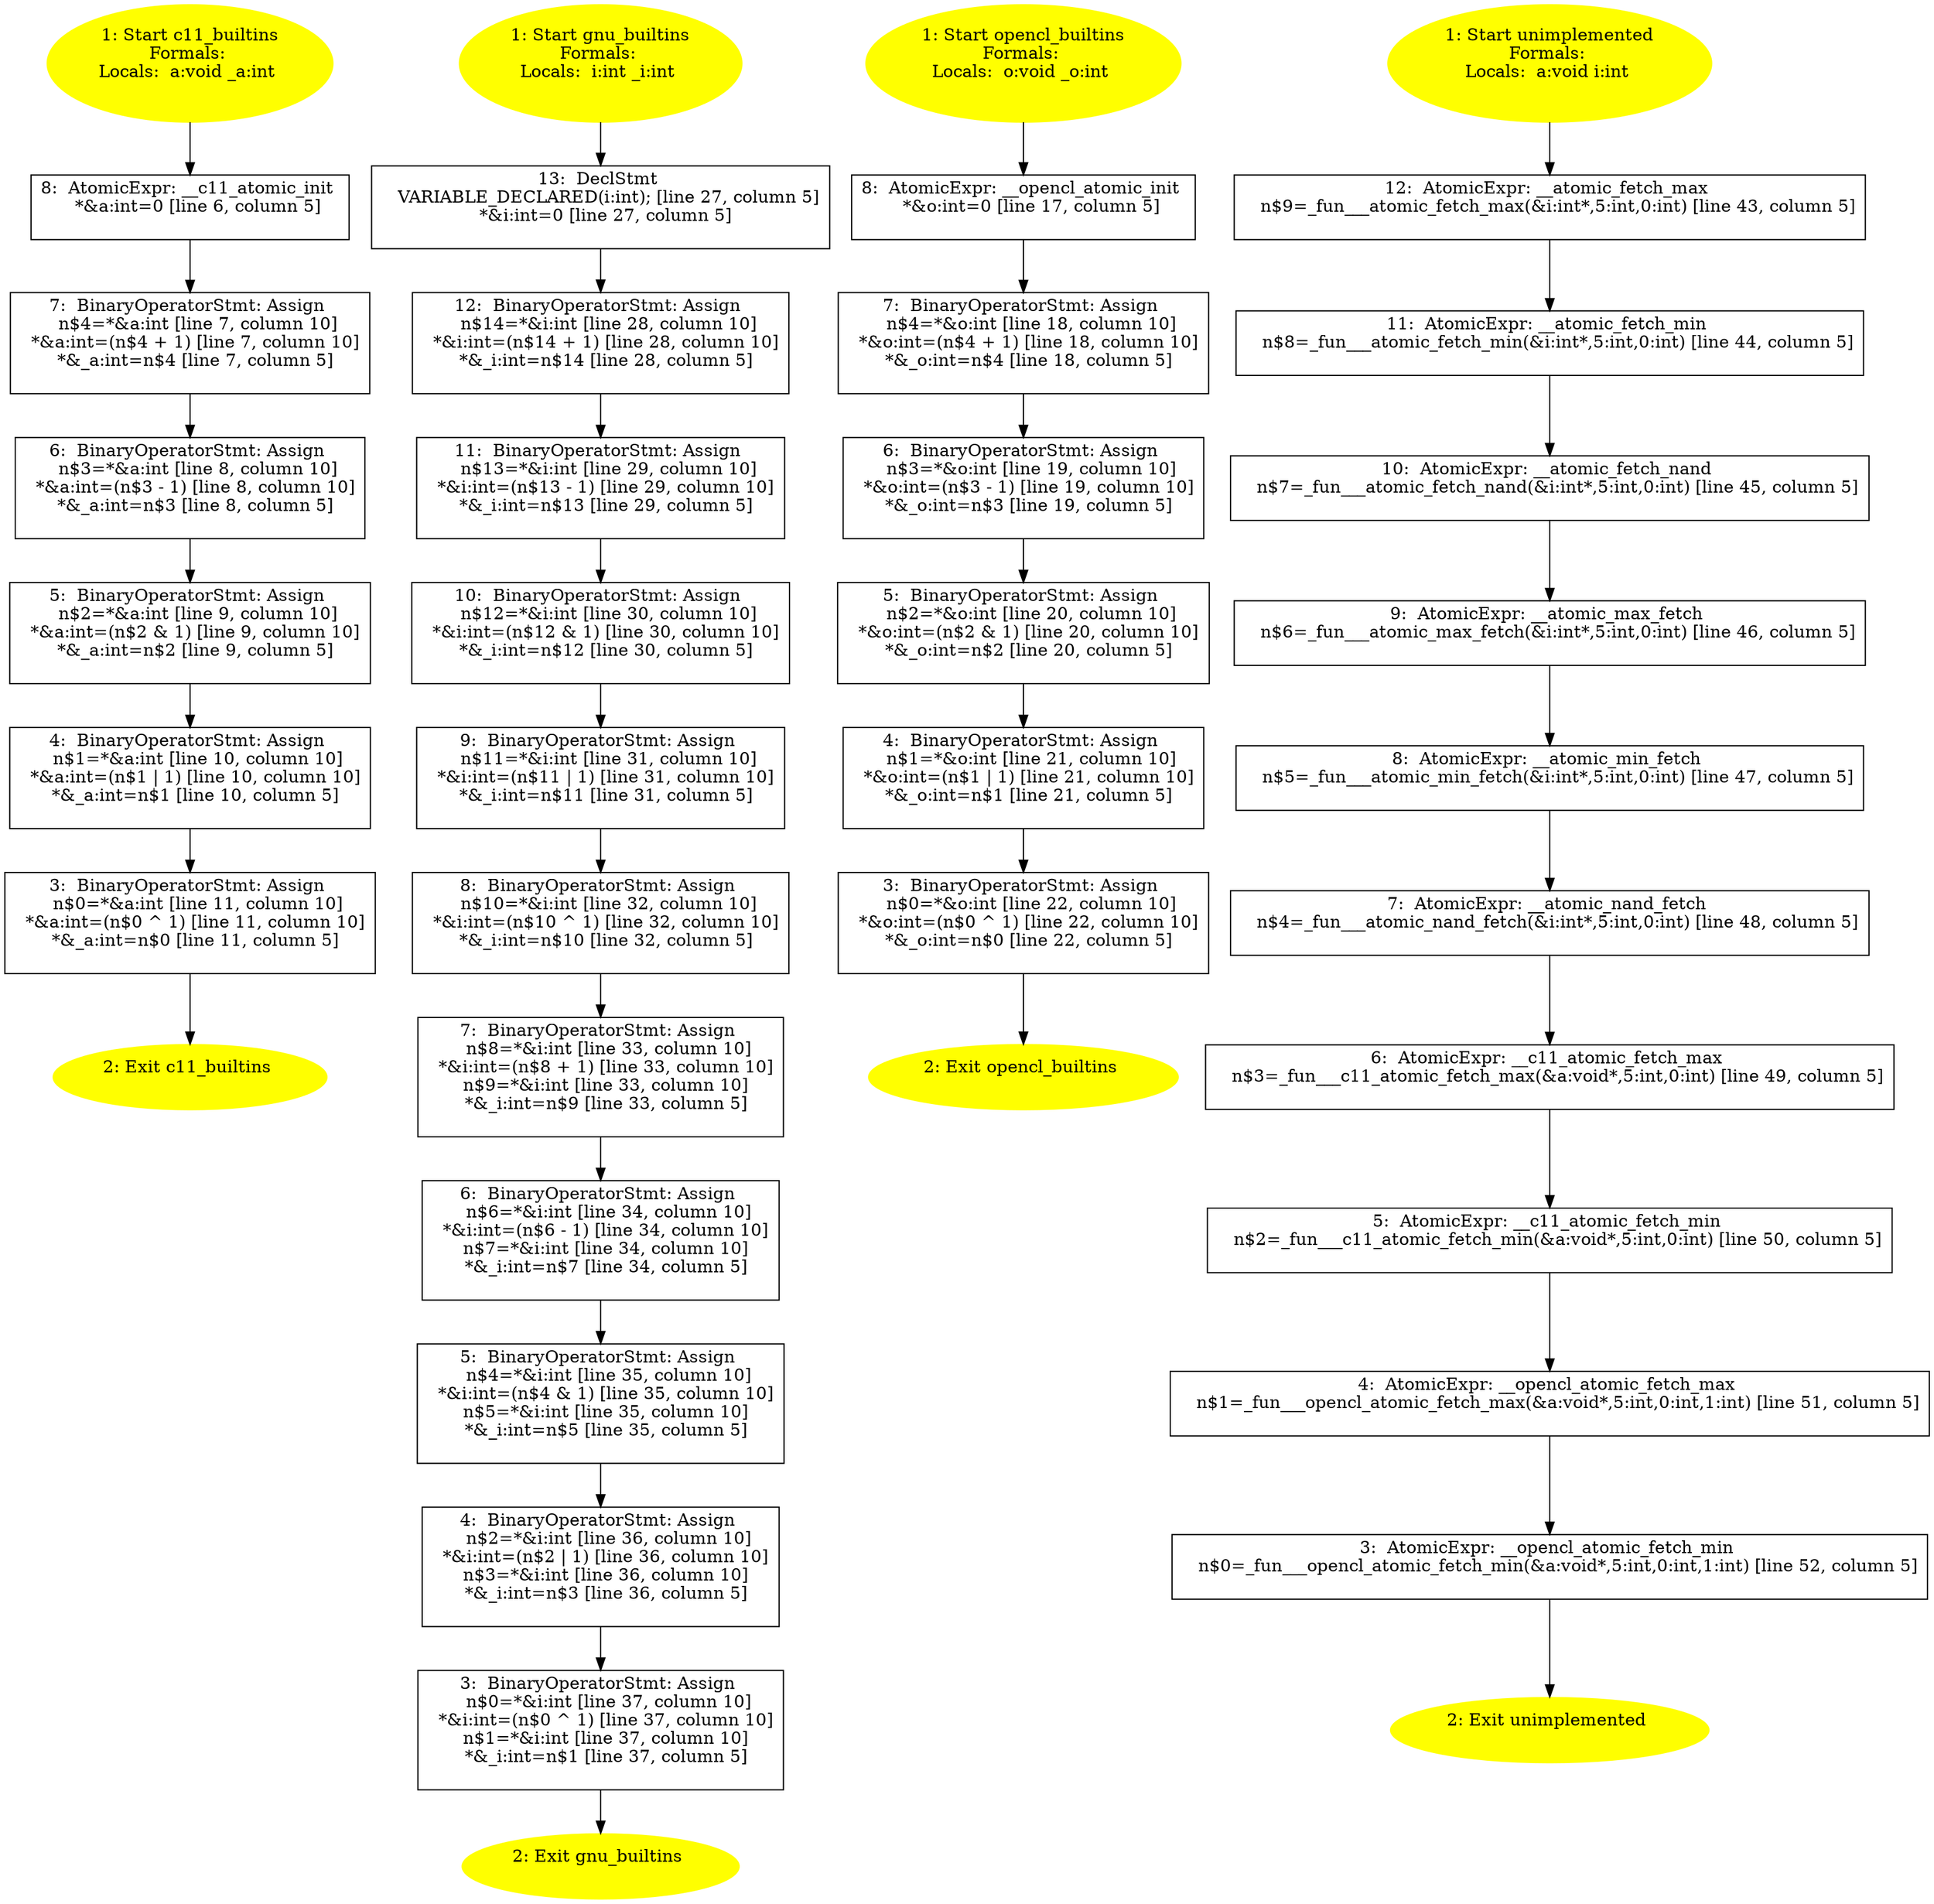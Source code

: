 /* @generated */
digraph cfg {
"c11_builtins.cde4bc28f3f67eacb05e50ced6138039_1" [label="1: Start c11_builtins\nFormals: \nLocals:  a:void _a:int \n  " color=yellow style=filled]
	

	 "c11_builtins.cde4bc28f3f67eacb05e50ced6138039_1" -> "c11_builtins.cde4bc28f3f67eacb05e50ced6138039_8" ;
"c11_builtins.cde4bc28f3f67eacb05e50ced6138039_2" [label="2: Exit c11_builtins \n  " color=yellow style=filled]
	

"c11_builtins.cde4bc28f3f67eacb05e50ced6138039_3" [label="3:  BinaryOperatorStmt: Assign \n   n$0=*&a:int [line 11, column 10]\n  *&a:int=(n$0 ^ 1) [line 11, column 10]\n  *&_a:int=n$0 [line 11, column 5]\n " shape="box"]
	

	 "c11_builtins.cde4bc28f3f67eacb05e50ced6138039_3" -> "c11_builtins.cde4bc28f3f67eacb05e50ced6138039_2" ;
"c11_builtins.cde4bc28f3f67eacb05e50ced6138039_4" [label="4:  BinaryOperatorStmt: Assign \n   n$1=*&a:int [line 10, column 10]\n  *&a:int=(n$1 | 1) [line 10, column 10]\n  *&_a:int=n$1 [line 10, column 5]\n " shape="box"]
	

	 "c11_builtins.cde4bc28f3f67eacb05e50ced6138039_4" -> "c11_builtins.cde4bc28f3f67eacb05e50ced6138039_3" ;
"c11_builtins.cde4bc28f3f67eacb05e50ced6138039_5" [label="5:  BinaryOperatorStmt: Assign \n   n$2=*&a:int [line 9, column 10]\n  *&a:int=(n$2 & 1) [line 9, column 10]\n  *&_a:int=n$2 [line 9, column 5]\n " shape="box"]
	

	 "c11_builtins.cde4bc28f3f67eacb05e50ced6138039_5" -> "c11_builtins.cde4bc28f3f67eacb05e50ced6138039_4" ;
"c11_builtins.cde4bc28f3f67eacb05e50ced6138039_6" [label="6:  BinaryOperatorStmt: Assign \n   n$3=*&a:int [line 8, column 10]\n  *&a:int=(n$3 - 1) [line 8, column 10]\n  *&_a:int=n$3 [line 8, column 5]\n " shape="box"]
	

	 "c11_builtins.cde4bc28f3f67eacb05e50ced6138039_6" -> "c11_builtins.cde4bc28f3f67eacb05e50ced6138039_5" ;
"c11_builtins.cde4bc28f3f67eacb05e50ced6138039_7" [label="7:  BinaryOperatorStmt: Assign \n   n$4=*&a:int [line 7, column 10]\n  *&a:int=(n$4 + 1) [line 7, column 10]\n  *&_a:int=n$4 [line 7, column 5]\n " shape="box"]
	

	 "c11_builtins.cde4bc28f3f67eacb05e50ced6138039_7" -> "c11_builtins.cde4bc28f3f67eacb05e50ced6138039_6" ;
"c11_builtins.cde4bc28f3f67eacb05e50ced6138039_8" [label="8:  AtomicExpr: __c11_atomic_init \n   *&a:int=0 [line 6, column 5]\n " shape="box"]
	

	 "c11_builtins.cde4bc28f3f67eacb05e50ced6138039_8" -> "c11_builtins.cde4bc28f3f67eacb05e50ced6138039_7" ;
"gnu_builtins.c169a1fafd45300f7ea517157b55c968_1" [label="1: Start gnu_builtins\nFormals: \nLocals:  i:int _i:int \n  " color=yellow style=filled]
	

	 "gnu_builtins.c169a1fafd45300f7ea517157b55c968_1" -> "gnu_builtins.c169a1fafd45300f7ea517157b55c968_13" ;
"gnu_builtins.c169a1fafd45300f7ea517157b55c968_2" [label="2: Exit gnu_builtins \n  " color=yellow style=filled]
	

"gnu_builtins.c169a1fafd45300f7ea517157b55c968_3" [label="3:  BinaryOperatorStmt: Assign \n   n$0=*&i:int [line 37, column 10]\n  *&i:int=(n$0 ^ 1) [line 37, column 10]\n  n$1=*&i:int [line 37, column 10]\n  *&_i:int=n$1 [line 37, column 5]\n " shape="box"]
	

	 "gnu_builtins.c169a1fafd45300f7ea517157b55c968_3" -> "gnu_builtins.c169a1fafd45300f7ea517157b55c968_2" ;
"gnu_builtins.c169a1fafd45300f7ea517157b55c968_4" [label="4:  BinaryOperatorStmt: Assign \n   n$2=*&i:int [line 36, column 10]\n  *&i:int=(n$2 | 1) [line 36, column 10]\n  n$3=*&i:int [line 36, column 10]\n  *&_i:int=n$3 [line 36, column 5]\n " shape="box"]
	

	 "gnu_builtins.c169a1fafd45300f7ea517157b55c968_4" -> "gnu_builtins.c169a1fafd45300f7ea517157b55c968_3" ;
"gnu_builtins.c169a1fafd45300f7ea517157b55c968_5" [label="5:  BinaryOperatorStmt: Assign \n   n$4=*&i:int [line 35, column 10]\n  *&i:int=(n$4 & 1) [line 35, column 10]\n  n$5=*&i:int [line 35, column 10]\n  *&_i:int=n$5 [line 35, column 5]\n " shape="box"]
	

	 "gnu_builtins.c169a1fafd45300f7ea517157b55c968_5" -> "gnu_builtins.c169a1fafd45300f7ea517157b55c968_4" ;
"gnu_builtins.c169a1fafd45300f7ea517157b55c968_6" [label="6:  BinaryOperatorStmt: Assign \n   n$6=*&i:int [line 34, column 10]\n  *&i:int=(n$6 - 1) [line 34, column 10]\n  n$7=*&i:int [line 34, column 10]\n  *&_i:int=n$7 [line 34, column 5]\n " shape="box"]
	

	 "gnu_builtins.c169a1fafd45300f7ea517157b55c968_6" -> "gnu_builtins.c169a1fafd45300f7ea517157b55c968_5" ;
"gnu_builtins.c169a1fafd45300f7ea517157b55c968_7" [label="7:  BinaryOperatorStmt: Assign \n   n$8=*&i:int [line 33, column 10]\n  *&i:int=(n$8 + 1) [line 33, column 10]\n  n$9=*&i:int [line 33, column 10]\n  *&_i:int=n$9 [line 33, column 5]\n " shape="box"]
	

	 "gnu_builtins.c169a1fafd45300f7ea517157b55c968_7" -> "gnu_builtins.c169a1fafd45300f7ea517157b55c968_6" ;
"gnu_builtins.c169a1fafd45300f7ea517157b55c968_8" [label="8:  BinaryOperatorStmt: Assign \n   n$10=*&i:int [line 32, column 10]\n  *&i:int=(n$10 ^ 1) [line 32, column 10]\n  *&_i:int=n$10 [line 32, column 5]\n " shape="box"]
	

	 "gnu_builtins.c169a1fafd45300f7ea517157b55c968_8" -> "gnu_builtins.c169a1fafd45300f7ea517157b55c968_7" ;
"gnu_builtins.c169a1fafd45300f7ea517157b55c968_9" [label="9:  BinaryOperatorStmt: Assign \n   n$11=*&i:int [line 31, column 10]\n  *&i:int=(n$11 | 1) [line 31, column 10]\n  *&_i:int=n$11 [line 31, column 5]\n " shape="box"]
	

	 "gnu_builtins.c169a1fafd45300f7ea517157b55c968_9" -> "gnu_builtins.c169a1fafd45300f7ea517157b55c968_8" ;
"gnu_builtins.c169a1fafd45300f7ea517157b55c968_10" [label="10:  BinaryOperatorStmt: Assign \n   n$12=*&i:int [line 30, column 10]\n  *&i:int=(n$12 & 1) [line 30, column 10]\n  *&_i:int=n$12 [line 30, column 5]\n " shape="box"]
	

	 "gnu_builtins.c169a1fafd45300f7ea517157b55c968_10" -> "gnu_builtins.c169a1fafd45300f7ea517157b55c968_9" ;
"gnu_builtins.c169a1fafd45300f7ea517157b55c968_11" [label="11:  BinaryOperatorStmt: Assign \n   n$13=*&i:int [line 29, column 10]\n  *&i:int=(n$13 - 1) [line 29, column 10]\n  *&_i:int=n$13 [line 29, column 5]\n " shape="box"]
	

	 "gnu_builtins.c169a1fafd45300f7ea517157b55c968_11" -> "gnu_builtins.c169a1fafd45300f7ea517157b55c968_10" ;
"gnu_builtins.c169a1fafd45300f7ea517157b55c968_12" [label="12:  BinaryOperatorStmt: Assign \n   n$14=*&i:int [line 28, column 10]\n  *&i:int=(n$14 + 1) [line 28, column 10]\n  *&_i:int=n$14 [line 28, column 5]\n " shape="box"]
	

	 "gnu_builtins.c169a1fafd45300f7ea517157b55c968_12" -> "gnu_builtins.c169a1fafd45300f7ea517157b55c968_11" ;
"gnu_builtins.c169a1fafd45300f7ea517157b55c968_13" [label="13:  DeclStmt \n   VARIABLE_DECLARED(i:int); [line 27, column 5]\n  *&i:int=0 [line 27, column 5]\n " shape="box"]
	

	 "gnu_builtins.c169a1fafd45300f7ea517157b55c968_13" -> "gnu_builtins.c169a1fafd45300f7ea517157b55c968_12" ;
"opencl_builtins.9b1efc71247f6a0d7d54fa1b2b0da1ed_1" [label="1: Start opencl_builtins\nFormals: \nLocals:  o:void _o:int \n  " color=yellow style=filled]
	

	 "opencl_builtins.9b1efc71247f6a0d7d54fa1b2b0da1ed_1" -> "opencl_builtins.9b1efc71247f6a0d7d54fa1b2b0da1ed_8" ;
"opencl_builtins.9b1efc71247f6a0d7d54fa1b2b0da1ed_2" [label="2: Exit opencl_builtins \n  " color=yellow style=filled]
	

"opencl_builtins.9b1efc71247f6a0d7d54fa1b2b0da1ed_3" [label="3:  BinaryOperatorStmt: Assign \n   n$0=*&o:int [line 22, column 10]\n  *&o:int=(n$0 ^ 1) [line 22, column 10]\n  *&_o:int=n$0 [line 22, column 5]\n " shape="box"]
	

	 "opencl_builtins.9b1efc71247f6a0d7d54fa1b2b0da1ed_3" -> "opencl_builtins.9b1efc71247f6a0d7d54fa1b2b0da1ed_2" ;
"opencl_builtins.9b1efc71247f6a0d7d54fa1b2b0da1ed_4" [label="4:  BinaryOperatorStmt: Assign \n   n$1=*&o:int [line 21, column 10]\n  *&o:int=(n$1 | 1) [line 21, column 10]\n  *&_o:int=n$1 [line 21, column 5]\n " shape="box"]
	

	 "opencl_builtins.9b1efc71247f6a0d7d54fa1b2b0da1ed_4" -> "opencl_builtins.9b1efc71247f6a0d7d54fa1b2b0da1ed_3" ;
"opencl_builtins.9b1efc71247f6a0d7d54fa1b2b0da1ed_5" [label="5:  BinaryOperatorStmt: Assign \n   n$2=*&o:int [line 20, column 10]\n  *&o:int=(n$2 & 1) [line 20, column 10]\n  *&_o:int=n$2 [line 20, column 5]\n " shape="box"]
	

	 "opencl_builtins.9b1efc71247f6a0d7d54fa1b2b0da1ed_5" -> "opencl_builtins.9b1efc71247f6a0d7d54fa1b2b0da1ed_4" ;
"opencl_builtins.9b1efc71247f6a0d7d54fa1b2b0da1ed_6" [label="6:  BinaryOperatorStmt: Assign \n   n$3=*&o:int [line 19, column 10]\n  *&o:int=(n$3 - 1) [line 19, column 10]\n  *&_o:int=n$3 [line 19, column 5]\n " shape="box"]
	

	 "opencl_builtins.9b1efc71247f6a0d7d54fa1b2b0da1ed_6" -> "opencl_builtins.9b1efc71247f6a0d7d54fa1b2b0da1ed_5" ;
"opencl_builtins.9b1efc71247f6a0d7d54fa1b2b0da1ed_7" [label="7:  BinaryOperatorStmt: Assign \n   n$4=*&o:int [line 18, column 10]\n  *&o:int=(n$4 + 1) [line 18, column 10]\n  *&_o:int=n$4 [line 18, column 5]\n " shape="box"]
	

	 "opencl_builtins.9b1efc71247f6a0d7d54fa1b2b0da1ed_7" -> "opencl_builtins.9b1efc71247f6a0d7d54fa1b2b0da1ed_6" ;
"opencl_builtins.9b1efc71247f6a0d7d54fa1b2b0da1ed_8" [label="8:  AtomicExpr: __opencl_atomic_init \n   *&o:int=0 [line 17, column 5]\n " shape="box"]
	

	 "opencl_builtins.9b1efc71247f6a0d7d54fa1b2b0da1ed_8" -> "opencl_builtins.9b1efc71247f6a0d7d54fa1b2b0da1ed_7" ;
"unimplemented.4316423dfe3ade85c292aa38185f9817_1" [label="1: Start unimplemented\nFormals: \nLocals:  a:void i:int \n  " color=yellow style=filled]
	

	 "unimplemented.4316423dfe3ade85c292aa38185f9817_1" -> "unimplemented.4316423dfe3ade85c292aa38185f9817_12" ;
"unimplemented.4316423dfe3ade85c292aa38185f9817_2" [label="2: Exit unimplemented \n  " color=yellow style=filled]
	

"unimplemented.4316423dfe3ade85c292aa38185f9817_3" [label="3:  AtomicExpr: __opencl_atomic_fetch_min \n   n$0=_fun___opencl_atomic_fetch_min(&a:void*,5:int,0:int,1:int) [line 52, column 5]\n " shape="box"]
	

	 "unimplemented.4316423dfe3ade85c292aa38185f9817_3" -> "unimplemented.4316423dfe3ade85c292aa38185f9817_2" ;
"unimplemented.4316423dfe3ade85c292aa38185f9817_4" [label="4:  AtomicExpr: __opencl_atomic_fetch_max \n   n$1=_fun___opencl_atomic_fetch_max(&a:void*,5:int,0:int,1:int) [line 51, column 5]\n " shape="box"]
	

	 "unimplemented.4316423dfe3ade85c292aa38185f9817_4" -> "unimplemented.4316423dfe3ade85c292aa38185f9817_3" ;
"unimplemented.4316423dfe3ade85c292aa38185f9817_5" [label="5:  AtomicExpr: __c11_atomic_fetch_min \n   n$2=_fun___c11_atomic_fetch_min(&a:void*,5:int,0:int) [line 50, column 5]\n " shape="box"]
	

	 "unimplemented.4316423dfe3ade85c292aa38185f9817_5" -> "unimplemented.4316423dfe3ade85c292aa38185f9817_4" ;
"unimplemented.4316423dfe3ade85c292aa38185f9817_6" [label="6:  AtomicExpr: __c11_atomic_fetch_max \n   n$3=_fun___c11_atomic_fetch_max(&a:void*,5:int,0:int) [line 49, column 5]\n " shape="box"]
	

	 "unimplemented.4316423dfe3ade85c292aa38185f9817_6" -> "unimplemented.4316423dfe3ade85c292aa38185f9817_5" ;
"unimplemented.4316423dfe3ade85c292aa38185f9817_7" [label="7:  AtomicExpr: __atomic_nand_fetch \n   n$4=_fun___atomic_nand_fetch(&i:int*,5:int,0:int) [line 48, column 5]\n " shape="box"]
	

	 "unimplemented.4316423dfe3ade85c292aa38185f9817_7" -> "unimplemented.4316423dfe3ade85c292aa38185f9817_6" ;
"unimplemented.4316423dfe3ade85c292aa38185f9817_8" [label="8:  AtomicExpr: __atomic_min_fetch \n   n$5=_fun___atomic_min_fetch(&i:int*,5:int,0:int) [line 47, column 5]\n " shape="box"]
	

	 "unimplemented.4316423dfe3ade85c292aa38185f9817_8" -> "unimplemented.4316423dfe3ade85c292aa38185f9817_7" ;
"unimplemented.4316423dfe3ade85c292aa38185f9817_9" [label="9:  AtomicExpr: __atomic_max_fetch \n   n$6=_fun___atomic_max_fetch(&i:int*,5:int,0:int) [line 46, column 5]\n " shape="box"]
	

	 "unimplemented.4316423dfe3ade85c292aa38185f9817_9" -> "unimplemented.4316423dfe3ade85c292aa38185f9817_8" ;
"unimplemented.4316423dfe3ade85c292aa38185f9817_10" [label="10:  AtomicExpr: __atomic_fetch_nand \n   n$7=_fun___atomic_fetch_nand(&i:int*,5:int,0:int) [line 45, column 5]\n " shape="box"]
	

	 "unimplemented.4316423dfe3ade85c292aa38185f9817_10" -> "unimplemented.4316423dfe3ade85c292aa38185f9817_9" ;
"unimplemented.4316423dfe3ade85c292aa38185f9817_11" [label="11:  AtomicExpr: __atomic_fetch_min \n   n$8=_fun___atomic_fetch_min(&i:int*,5:int,0:int) [line 44, column 5]\n " shape="box"]
	

	 "unimplemented.4316423dfe3ade85c292aa38185f9817_11" -> "unimplemented.4316423dfe3ade85c292aa38185f9817_10" ;
"unimplemented.4316423dfe3ade85c292aa38185f9817_12" [label="12:  AtomicExpr: __atomic_fetch_max \n   n$9=_fun___atomic_fetch_max(&i:int*,5:int,0:int) [line 43, column 5]\n " shape="box"]
	

	 "unimplemented.4316423dfe3ade85c292aa38185f9817_12" -> "unimplemented.4316423dfe3ade85c292aa38185f9817_11" ;
}
